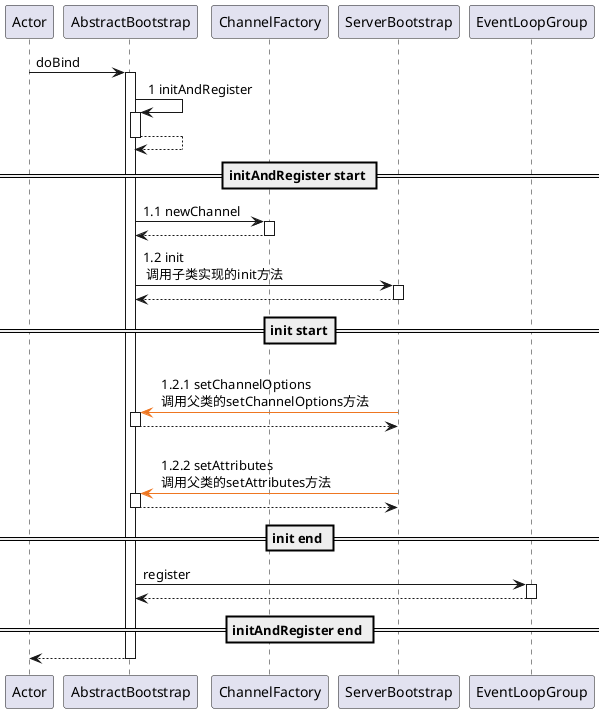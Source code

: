 @startuml
participant Actor

Actor -> AbstractBootstrap : doBind
activate AbstractBootstrap

AbstractBootstrap -> AbstractBootstrap : 1 initAndRegister
activate AbstractBootstrap
AbstractBootstrap --> AbstractBootstrap
deactivate AbstractBootstrap

== initAndRegister start ==
AbstractBootstrap -> ChannelFactory : 1.1 newChannel
activate ChannelFactory
ChannelFactory --> AbstractBootstrap
deactivate ChannelFactory

AbstractBootstrap -> ServerBootstrap : 1.2 init \n 调用子类实现的init方法
activate ServerBootstrap
ServerBootstrap --> AbstractBootstrap
deactivate ServerBootstrap

== init start==
ServerBootstrap [#EE7621]-> AbstractBootstrap : \n 1.2.1 setChannelOptions \n 调用父类的setChannelOptions方法
activate AbstractBootstrap
AbstractBootstrap --> ServerBootstrap
deactivate AbstractBootstrap

ServerBootstrap [#EE7621]-> AbstractBootstrap : \n 1.2.2 setAttributes \n 调用父类的setAttributes方法
activate AbstractBootstrap
AbstractBootstrap --> ServerBootstrap
deactivate AbstractBootstrap

== init end ==

AbstractBootstrap -> EventLoopGroup : register
activate EventLoopGroup
EventLoopGroup --> AbstractBootstrap
deactivate EventLoopGroup

== initAndRegister end ==





'alt 注册完成并且成功
'    AbstractBootstrap -> AbstractBootstrap : \n 2 doBind
'    activate AbstractBootstrap
'    AbstractBootstrap --> AbstractBootstrap
'    deactivate AbstractBootstrap
'else 异步,此时注册还没有完成,但总是会完成的
'    AbstractBootstrap -> AbstractBootstrap : \n 2 doBind
'    activate AbstractBootstrap
'    AbstractBootstrap --> AbstractBootstrap
'    deactivate AbstractBootstrap
'end

return
@enduml